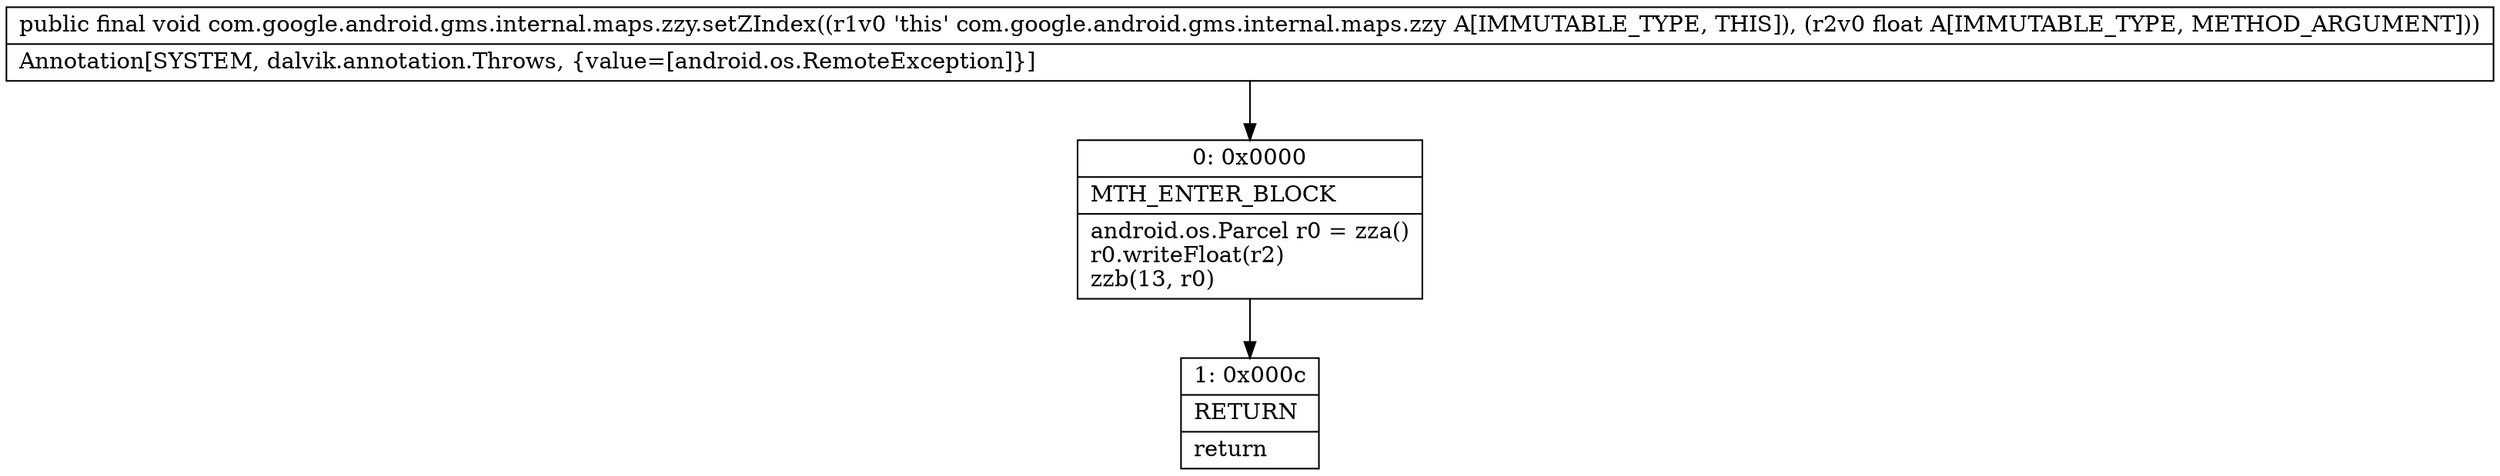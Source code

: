 digraph "CFG forcom.google.android.gms.internal.maps.zzy.setZIndex(F)V" {
Node_0 [shape=record,label="{0\:\ 0x0000|MTH_ENTER_BLOCK\l|android.os.Parcel r0 = zza()\lr0.writeFloat(r2)\lzzb(13, r0)\l}"];
Node_1 [shape=record,label="{1\:\ 0x000c|RETURN\l|return\l}"];
MethodNode[shape=record,label="{public final void com.google.android.gms.internal.maps.zzy.setZIndex((r1v0 'this' com.google.android.gms.internal.maps.zzy A[IMMUTABLE_TYPE, THIS]), (r2v0 float A[IMMUTABLE_TYPE, METHOD_ARGUMENT]))  | Annotation[SYSTEM, dalvik.annotation.Throws, \{value=[android.os.RemoteException]\}]\l}"];
MethodNode -> Node_0;
Node_0 -> Node_1;
}

